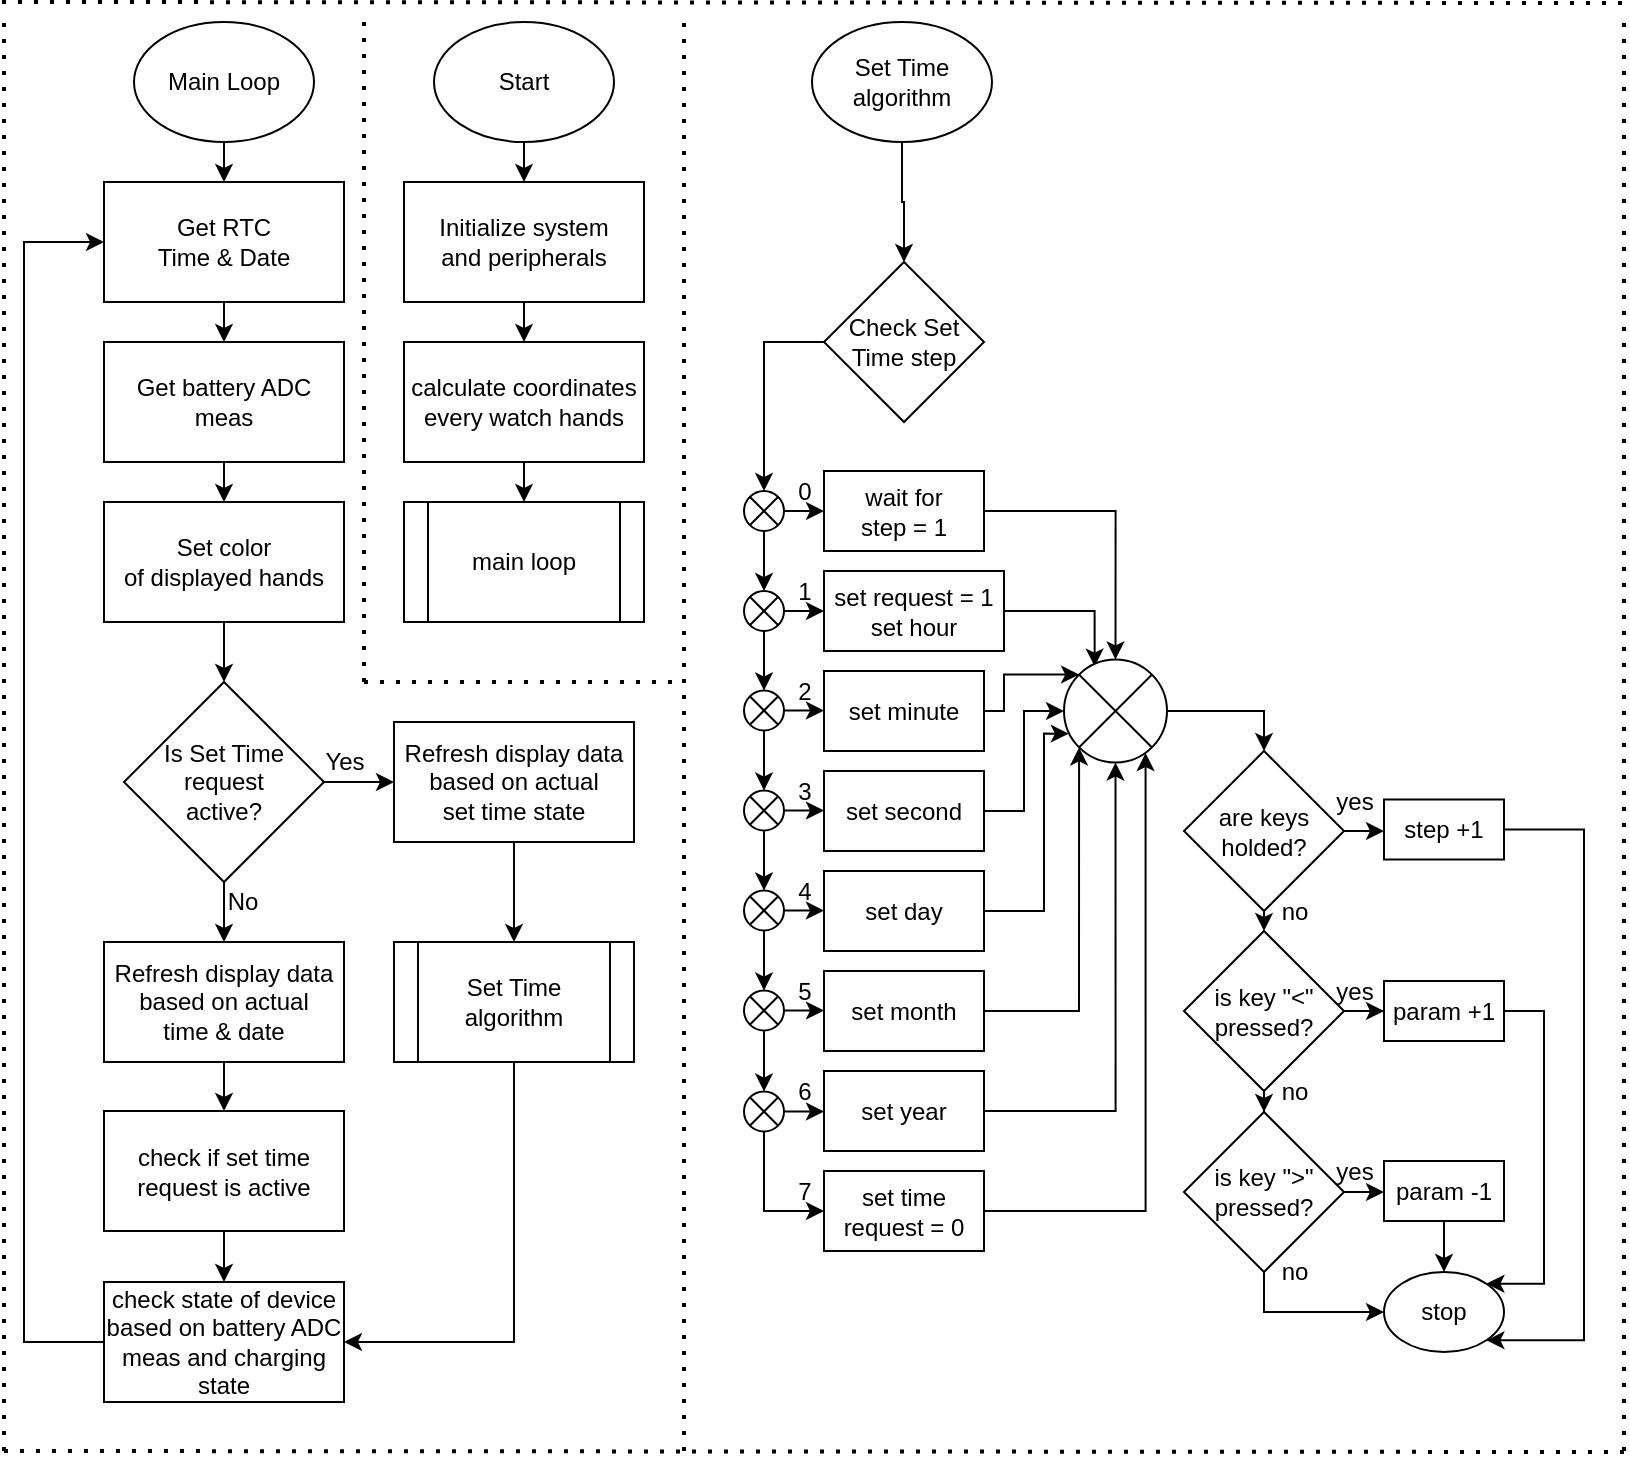 <mxfile version="16.5.1" type="device"><diagram id="OOqzzHUjagd93OrJDa49" name="Strona-1"><mxGraphModel dx="1469" dy="1153" grid="1" gridSize="10" guides="1" tooltips="1" connect="1" arrows="1" fold="1" page="1" pageScale="1" pageWidth="827" pageHeight="1169" math="0" shadow="0"><root><mxCell id="0"/><mxCell id="1" parent="0"/><mxCell id="w37-ykRbsz8MobiA5zW5-9" style="edgeStyle=orthogonalEdgeStyle;rounded=0;orthogonalLoop=1;jettySize=auto;html=1;exitX=0.5;exitY=1;exitDx=0;exitDy=0;entryX=0.5;entryY=0;entryDx=0;entryDy=0;" edge="1" parent="1" source="w37-ykRbsz8MobiA5zW5-1" target="w37-ykRbsz8MobiA5zW5-2"><mxGeometry relative="1" as="geometry"/></mxCell><mxCell id="w37-ykRbsz8MobiA5zW5-1" value="Initialize system&lt;br&gt;and peripherals" style="rounded=0;whiteSpace=wrap;html=1;" vertex="1" parent="1"><mxGeometry x="210" y="120" width="120" height="60" as="geometry"/></mxCell><mxCell id="w37-ykRbsz8MobiA5zW5-10" style="edgeStyle=orthogonalEdgeStyle;rounded=0;orthogonalLoop=1;jettySize=auto;html=1;exitX=0.5;exitY=1;exitDx=0;exitDy=0;entryX=0.5;entryY=0;entryDx=0;entryDy=0;" edge="1" parent="1" source="w37-ykRbsz8MobiA5zW5-2"><mxGeometry relative="1" as="geometry"><mxPoint x="270" y="280" as="targetPoint"/></mxGeometry></mxCell><mxCell id="w37-ykRbsz8MobiA5zW5-2" value="calculate coordinates every watch hands" style="rounded=0;whiteSpace=wrap;html=1;" vertex="1" parent="1"><mxGeometry x="210" y="200" width="120" height="60" as="geometry"/></mxCell><mxCell id="w37-ykRbsz8MobiA5zW5-13" style="edgeStyle=orthogonalEdgeStyle;rounded=0;orthogonalLoop=1;jettySize=auto;html=1;exitX=0.5;exitY=1;exitDx=0;exitDy=0;entryX=0.5;entryY=0;entryDx=0;entryDy=0;" edge="1" parent="1" source="w37-ykRbsz8MobiA5zW5-12" target="w37-ykRbsz8MobiA5zW5-1"><mxGeometry relative="1" as="geometry"/></mxCell><mxCell id="w37-ykRbsz8MobiA5zW5-12" value="Start" style="ellipse;whiteSpace=wrap;html=1;" vertex="1" parent="1"><mxGeometry x="225" y="40" width="90" height="60" as="geometry"/></mxCell><mxCell id="w37-ykRbsz8MobiA5zW5-30" style="edgeStyle=orthogonalEdgeStyle;rounded=0;orthogonalLoop=1;jettySize=auto;html=1;exitX=0.5;exitY=1;exitDx=0;exitDy=0;entryX=0.5;entryY=0;entryDx=0;entryDy=0;" edge="1" parent="1" source="w37-ykRbsz8MobiA5zW5-14" target="w37-ykRbsz8MobiA5zW5-15"><mxGeometry relative="1" as="geometry"/></mxCell><mxCell id="w37-ykRbsz8MobiA5zW5-14" value="Main Loop" style="ellipse;whiteSpace=wrap;html=1;" vertex="1" parent="1"><mxGeometry x="75" y="40" width="90" height="60" as="geometry"/></mxCell><mxCell id="w37-ykRbsz8MobiA5zW5-31" style="edgeStyle=orthogonalEdgeStyle;rounded=0;orthogonalLoop=1;jettySize=auto;html=1;exitX=0.5;exitY=1;exitDx=0;exitDy=0;entryX=0.5;entryY=0;entryDx=0;entryDy=0;" edge="1" parent="1" source="w37-ykRbsz8MobiA5zW5-15" target="w37-ykRbsz8MobiA5zW5-16"><mxGeometry relative="1" as="geometry"/></mxCell><mxCell id="w37-ykRbsz8MobiA5zW5-15" value="Get RTC &lt;br&gt;Time &amp;amp; Date" style="rounded=0;whiteSpace=wrap;html=1;" vertex="1" parent="1"><mxGeometry x="60" y="120" width="120" height="60" as="geometry"/></mxCell><mxCell id="w37-ykRbsz8MobiA5zW5-32" style="edgeStyle=orthogonalEdgeStyle;rounded=0;orthogonalLoop=1;jettySize=auto;html=1;exitX=0.5;exitY=1;exitDx=0;exitDy=0;entryX=0.5;entryY=0;entryDx=0;entryDy=0;" edge="1" parent="1" source="w37-ykRbsz8MobiA5zW5-16" target="w37-ykRbsz8MobiA5zW5-17"><mxGeometry relative="1" as="geometry"/></mxCell><mxCell id="w37-ykRbsz8MobiA5zW5-16" value="Get battery ADC meas" style="rounded=0;whiteSpace=wrap;html=1;" vertex="1" parent="1"><mxGeometry x="60" y="200" width="120" height="60" as="geometry"/></mxCell><mxCell id="w37-ykRbsz8MobiA5zW5-33" style="edgeStyle=orthogonalEdgeStyle;rounded=0;orthogonalLoop=1;jettySize=auto;html=1;exitX=0.5;exitY=1;exitDx=0;exitDy=0;entryX=0.5;entryY=0;entryDx=0;entryDy=0;" edge="1" parent="1" source="w37-ykRbsz8MobiA5zW5-17" target="w37-ykRbsz8MobiA5zW5-20"><mxGeometry relative="1" as="geometry"/></mxCell><mxCell id="w37-ykRbsz8MobiA5zW5-17" value="Set color &lt;br&gt;of displayed hands" style="rounded=0;whiteSpace=wrap;html=1;" vertex="1" parent="1"><mxGeometry x="60" y="280" width="120" height="60" as="geometry"/></mxCell><mxCell id="w37-ykRbsz8MobiA5zW5-34" style="edgeStyle=orthogonalEdgeStyle;rounded=0;orthogonalLoop=1;jettySize=auto;html=1;exitX=1;exitY=0.5;exitDx=0;exitDy=0;" edge="1" parent="1" source="w37-ykRbsz8MobiA5zW5-20" target="w37-ykRbsz8MobiA5zW5-22"><mxGeometry relative="1" as="geometry"/></mxCell><mxCell id="w37-ykRbsz8MobiA5zW5-35" style="edgeStyle=orthogonalEdgeStyle;rounded=0;orthogonalLoop=1;jettySize=auto;html=1;exitX=0.5;exitY=1;exitDx=0;exitDy=0;entryX=0.5;entryY=0;entryDx=0;entryDy=0;" edge="1" parent="1" source="w37-ykRbsz8MobiA5zW5-20" target="w37-ykRbsz8MobiA5zW5-21"><mxGeometry relative="1" as="geometry"/></mxCell><mxCell id="w37-ykRbsz8MobiA5zW5-20" value="Is Set Time request &lt;br&gt;active?" style="rhombus;whiteSpace=wrap;html=1;" vertex="1" parent="1"><mxGeometry x="70" y="370" width="100" height="100" as="geometry"/></mxCell><mxCell id="w37-ykRbsz8MobiA5zW5-43" value="" style="edgeStyle=orthogonalEdgeStyle;rounded=0;orthogonalLoop=1;jettySize=auto;html=1;" edge="1" parent="1" source="w37-ykRbsz8MobiA5zW5-21" target="w37-ykRbsz8MobiA5zW5-42"><mxGeometry relative="1" as="geometry"/></mxCell><mxCell id="w37-ykRbsz8MobiA5zW5-21" value="Refresh display data based on actual &lt;br&gt;time &amp;amp; date" style="rounded=0;whiteSpace=wrap;html=1;" vertex="1" parent="1"><mxGeometry x="60" y="500" width="120" height="60" as="geometry"/></mxCell><mxCell id="w37-ykRbsz8MobiA5zW5-38" style="edgeStyle=orthogonalEdgeStyle;rounded=0;orthogonalLoop=1;jettySize=auto;html=1;exitX=0.5;exitY=1;exitDx=0;exitDy=0;" edge="1" parent="1" source="w37-ykRbsz8MobiA5zW5-22" target="w37-ykRbsz8MobiA5zW5-25"><mxGeometry relative="1" as="geometry"/></mxCell><mxCell id="w37-ykRbsz8MobiA5zW5-22" value="Refresh display data based on actual &lt;br&gt;set time state" style="rounded=0;whiteSpace=wrap;html=1;" vertex="1" parent="1"><mxGeometry x="205" y="390" width="120" height="60" as="geometry"/></mxCell><mxCell id="w37-ykRbsz8MobiA5zW5-23" value="main loop" style="shape=process;whiteSpace=wrap;html=1;backgroundOutline=1;" vertex="1" parent="1"><mxGeometry x="210" y="280" width="120" height="60" as="geometry"/></mxCell><mxCell id="w37-ykRbsz8MobiA5zW5-45" style="edgeStyle=orthogonalEdgeStyle;rounded=0;orthogonalLoop=1;jettySize=auto;html=1;exitX=0.5;exitY=1;exitDx=0;exitDy=0;entryX=1;entryY=0.5;entryDx=0;entryDy=0;" edge="1" parent="1" source="w37-ykRbsz8MobiA5zW5-25" target="w37-ykRbsz8MobiA5zW5-26"><mxGeometry relative="1" as="geometry"/></mxCell><mxCell id="w37-ykRbsz8MobiA5zW5-25" value="Set Time algorithm" style="shape=process;whiteSpace=wrap;html=1;backgroundOutline=1;" vertex="1" parent="1"><mxGeometry x="205" y="500" width="120" height="60" as="geometry"/></mxCell><mxCell id="w37-ykRbsz8MobiA5zW5-46" style="edgeStyle=orthogonalEdgeStyle;rounded=0;orthogonalLoop=1;jettySize=auto;html=1;exitX=0;exitY=0.5;exitDx=0;exitDy=0;entryX=0;entryY=0.5;entryDx=0;entryDy=0;" edge="1" parent="1" source="w37-ykRbsz8MobiA5zW5-26" target="w37-ykRbsz8MobiA5zW5-15"><mxGeometry relative="1" as="geometry"><Array as="points"><mxPoint x="20" y="700"/><mxPoint x="20" y="150"/></Array></mxGeometry></mxCell><mxCell id="w37-ykRbsz8MobiA5zW5-26" value="check state of device based on battery ADC meas and charging state" style="rounded=0;whiteSpace=wrap;html=1;" vertex="1" parent="1"><mxGeometry x="60" y="670" width="120" height="60" as="geometry"/></mxCell><mxCell id="w37-ykRbsz8MobiA5zW5-39" value="No" style="text;html=1;align=center;verticalAlign=middle;resizable=0;points=[];autosize=1;strokeColor=none;fillColor=none;" vertex="1" parent="1"><mxGeometry x="114" y="470" width="30" height="20" as="geometry"/></mxCell><mxCell id="w37-ykRbsz8MobiA5zW5-40" value="Yes" style="text;html=1;align=center;verticalAlign=middle;resizable=0;points=[];autosize=1;strokeColor=none;fillColor=none;" vertex="1" parent="1"><mxGeometry x="160" y="400" width="40" height="20" as="geometry"/></mxCell><mxCell id="w37-ykRbsz8MobiA5zW5-152" style="edgeStyle=orthogonalEdgeStyle;rounded=0;orthogonalLoop=1;jettySize=auto;html=1;exitX=0.5;exitY=1;exitDx=0;exitDy=0;" edge="1" parent="1" source="w37-ykRbsz8MobiA5zW5-41" target="w37-ykRbsz8MobiA5zW5-52"><mxGeometry relative="1" as="geometry"/></mxCell><mxCell id="w37-ykRbsz8MobiA5zW5-41" value="Set Time algorithm" style="ellipse;whiteSpace=wrap;html=1;" vertex="1" parent="1"><mxGeometry x="414" y="40" width="90" height="60" as="geometry"/></mxCell><mxCell id="w37-ykRbsz8MobiA5zW5-44" value="" style="edgeStyle=orthogonalEdgeStyle;rounded=0;orthogonalLoop=1;jettySize=auto;html=1;" edge="1" parent="1" source="w37-ykRbsz8MobiA5zW5-42" target="w37-ykRbsz8MobiA5zW5-26"><mxGeometry relative="1" as="geometry"/></mxCell><mxCell id="w37-ykRbsz8MobiA5zW5-42" value="check if set time request is active" style="rounded=0;whiteSpace=wrap;html=1;" vertex="1" parent="1"><mxGeometry x="60" y="584.5" width="120" height="60" as="geometry"/></mxCell><mxCell id="w37-ykRbsz8MobiA5zW5-146" value="" style="edgeStyle=orthogonalEdgeStyle;rounded=0;orthogonalLoop=1;jettySize=auto;html=1;" edge="1" parent="1" source="w37-ykRbsz8MobiA5zW5-49" target="w37-ykRbsz8MobiA5zW5-143"><mxGeometry relative="1" as="geometry"/></mxCell><mxCell id="w37-ykRbsz8MobiA5zW5-151" style="edgeStyle=orthogonalEdgeStyle;rounded=0;orthogonalLoop=1;jettySize=auto;html=1;exitX=0.5;exitY=1;exitDx=0;exitDy=0;entryX=0.5;entryY=0;entryDx=0;entryDy=0;" edge="1" parent="1" source="w37-ykRbsz8MobiA5zW5-49" target="w37-ykRbsz8MobiA5zW5-50"><mxGeometry relative="1" as="geometry"/></mxCell><mxCell id="w37-ykRbsz8MobiA5zW5-49" value="are keys holded?" style="rhombus;whiteSpace=wrap;html=1;" vertex="1" parent="1"><mxGeometry x="600" y="404.5" width="80" height="80" as="geometry"/></mxCell><mxCell id="w37-ykRbsz8MobiA5zW5-147" value="" style="edgeStyle=orthogonalEdgeStyle;rounded=0;orthogonalLoop=1;jettySize=auto;html=1;" edge="1" parent="1" source="w37-ykRbsz8MobiA5zW5-50" target="w37-ykRbsz8MobiA5zW5-144"><mxGeometry relative="1" as="geometry"/></mxCell><mxCell id="w37-ykRbsz8MobiA5zW5-149" value="" style="edgeStyle=orthogonalEdgeStyle;rounded=0;orthogonalLoop=1;jettySize=auto;html=1;" edge="1" parent="1" source="w37-ykRbsz8MobiA5zW5-50" target="w37-ykRbsz8MobiA5zW5-51"><mxGeometry relative="1" as="geometry"/></mxCell><mxCell id="w37-ykRbsz8MobiA5zW5-50" value="is key &quot;&amp;lt;&quot; pressed?" style="rhombus;whiteSpace=wrap;html=1;" vertex="1" parent="1"><mxGeometry x="600" y="494.5" width="80" height="80" as="geometry"/></mxCell><mxCell id="w37-ykRbsz8MobiA5zW5-167" style="edgeStyle=orthogonalEdgeStyle;rounded=0;orthogonalLoop=1;jettySize=auto;html=1;exitX=0.5;exitY=1;exitDx=0;exitDy=0;" edge="1" parent="1" source="w37-ykRbsz8MobiA5zW5-51" target="w37-ykRbsz8MobiA5zW5-153"><mxGeometry relative="1" as="geometry"/></mxCell><mxCell id="w37-ykRbsz8MobiA5zW5-168" style="edgeStyle=orthogonalEdgeStyle;rounded=0;orthogonalLoop=1;jettySize=auto;html=1;exitX=1;exitY=0.5;exitDx=0;exitDy=0;entryX=0;entryY=0.5;entryDx=0;entryDy=0;" edge="1" parent="1" source="w37-ykRbsz8MobiA5zW5-51" target="w37-ykRbsz8MobiA5zW5-145"><mxGeometry relative="1" as="geometry"/></mxCell><mxCell id="w37-ykRbsz8MobiA5zW5-51" value="is key &quot;&amp;gt;&quot; pressed?" style="rhombus;whiteSpace=wrap;html=1;" vertex="1" parent="1"><mxGeometry x="600" y="585" width="80" height="80" as="geometry"/></mxCell><mxCell id="w37-ykRbsz8MobiA5zW5-78" style="edgeStyle=orthogonalEdgeStyle;rounded=0;orthogonalLoop=1;jettySize=auto;html=1;exitX=0;exitY=0.5;exitDx=0;exitDy=0;entryX=0.5;entryY=0;entryDx=0;entryDy=0;" edge="1" parent="1" source="w37-ykRbsz8MobiA5zW5-52" target="w37-ykRbsz8MobiA5zW5-66"><mxGeometry relative="1" as="geometry"/></mxCell><mxCell id="w37-ykRbsz8MobiA5zW5-52" value="Check Set Time step" style="rhombus;whiteSpace=wrap;html=1;" vertex="1" parent="1"><mxGeometry x="420" y="160" width="80" height="80" as="geometry"/></mxCell><mxCell id="w37-ykRbsz8MobiA5zW5-132" style="edgeStyle=orthogonalEdgeStyle;rounded=0;orthogonalLoop=1;jettySize=auto;html=1;exitX=1;exitY=0.5;exitDx=0;exitDy=0;entryX=0.5;entryY=0;entryDx=0;entryDy=0;" edge="1" parent="1" source="w37-ykRbsz8MobiA5zW5-53" target="w37-ykRbsz8MobiA5zW5-129"><mxGeometry relative="1" as="geometry"/></mxCell><mxCell id="w37-ykRbsz8MobiA5zW5-53" value="wait for &lt;br&gt;step = 1" style="rounded=0;whiteSpace=wrap;html=1;" vertex="1" parent="1"><mxGeometry x="420" y="264.5" width="80" height="40" as="geometry"/></mxCell><mxCell id="w37-ykRbsz8MobiA5zW5-133" style="edgeStyle=orthogonalEdgeStyle;rounded=0;orthogonalLoop=1;jettySize=auto;html=1;exitX=1;exitY=0.5;exitDx=0;exitDy=0;entryX=0.298;entryY=0.069;entryDx=0;entryDy=0;entryPerimeter=0;" edge="1" parent="1" source="w37-ykRbsz8MobiA5zW5-54" target="w37-ykRbsz8MobiA5zW5-129"><mxGeometry relative="1" as="geometry"/></mxCell><mxCell id="w37-ykRbsz8MobiA5zW5-54" value="set request = 1&lt;br&gt;set hour" style="rounded=0;whiteSpace=wrap;html=1;" vertex="1" parent="1"><mxGeometry x="420" y="314.5" width="90" height="40" as="geometry"/></mxCell><mxCell id="w37-ykRbsz8MobiA5zW5-134" style="edgeStyle=orthogonalEdgeStyle;rounded=0;orthogonalLoop=1;jettySize=auto;html=1;exitX=1;exitY=0.5;exitDx=0;exitDy=0;entryX=0;entryY=0;entryDx=0;entryDy=0;" edge="1" parent="1" source="w37-ykRbsz8MobiA5zW5-55" target="w37-ykRbsz8MobiA5zW5-129"><mxGeometry relative="1" as="geometry"><Array as="points"><mxPoint x="510" y="385"/><mxPoint x="510" y="366"/></Array></mxGeometry></mxCell><mxCell id="w37-ykRbsz8MobiA5zW5-55" value="set minute" style="rounded=0;whiteSpace=wrap;html=1;" vertex="1" parent="1"><mxGeometry x="420" y="364.5" width="80" height="40" as="geometry"/></mxCell><mxCell id="w37-ykRbsz8MobiA5zW5-135" style="edgeStyle=orthogonalEdgeStyle;rounded=0;orthogonalLoop=1;jettySize=auto;html=1;exitX=1;exitY=0.5;exitDx=0;exitDy=0;entryX=0;entryY=0.5;entryDx=0;entryDy=0;" edge="1" parent="1" source="w37-ykRbsz8MobiA5zW5-56" target="w37-ykRbsz8MobiA5zW5-129"><mxGeometry relative="1" as="geometry"/></mxCell><mxCell id="w37-ykRbsz8MobiA5zW5-56" value="set second" style="rounded=0;whiteSpace=wrap;html=1;" vertex="1" parent="1"><mxGeometry x="420" y="414.5" width="80" height="40" as="geometry"/></mxCell><mxCell id="w37-ykRbsz8MobiA5zW5-136" style="edgeStyle=orthogonalEdgeStyle;rounded=0;orthogonalLoop=1;jettySize=auto;html=1;exitX=1;exitY=0.5;exitDx=0;exitDy=0;entryX=0.047;entryY=0.72;entryDx=0;entryDy=0;entryPerimeter=0;" edge="1" parent="1" source="w37-ykRbsz8MobiA5zW5-57" target="w37-ykRbsz8MobiA5zW5-129"><mxGeometry relative="1" as="geometry"><Array as="points"><mxPoint x="530" y="485"/><mxPoint x="530" y="396"/></Array></mxGeometry></mxCell><mxCell id="w37-ykRbsz8MobiA5zW5-57" value="set day" style="rounded=0;whiteSpace=wrap;html=1;" vertex="1" parent="1"><mxGeometry x="420" y="464.5" width="80" height="40" as="geometry"/></mxCell><mxCell id="w37-ykRbsz8MobiA5zW5-137" style="edgeStyle=orthogonalEdgeStyle;rounded=0;orthogonalLoop=1;jettySize=auto;html=1;exitX=1;exitY=0.5;exitDx=0;exitDy=0;entryX=0;entryY=1;entryDx=0;entryDy=0;" edge="1" parent="1" source="w37-ykRbsz8MobiA5zW5-58" target="w37-ykRbsz8MobiA5zW5-129"><mxGeometry relative="1" as="geometry"/></mxCell><mxCell id="w37-ykRbsz8MobiA5zW5-58" value="set month" style="rounded=0;whiteSpace=wrap;html=1;" vertex="1" parent="1"><mxGeometry x="420" y="514.5" width="80" height="40" as="geometry"/></mxCell><mxCell id="w37-ykRbsz8MobiA5zW5-141" style="edgeStyle=orthogonalEdgeStyle;rounded=0;orthogonalLoop=1;jettySize=auto;html=1;exitX=1;exitY=0.5;exitDx=0;exitDy=0;entryX=0.5;entryY=1;entryDx=0;entryDy=0;" edge="1" parent="1" source="w37-ykRbsz8MobiA5zW5-59" target="w37-ykRbsz8MobiA5zW5-129"><mxGeometry relative="1" as="geometry"/></mxCell><mxCell id="w37-ykRbsz8MobiA5zW5-59" value="set year" style="rounded=0;whiteSpace=wrap;html=1;" vertex="1" parent="1"><mxGeometry x="420" y="564.5" width="80" height="40" as="geometry"/></mxCell><mxCell id="w37-ykRbsz8MobiA5zW5-139" style="edgeStyle=orthogonalEdgeStyle;rounded=0;orthogonalLoop=1;jettySize=auto;html=1;exitX=1;exitY=0.5;exitDx=0;exitDy=0;entryX=0.792;entryY=0.908;entryDx=0;entryDy=0;entryPerimeter=0;" edge="1" parent="1" source="w37-ykRbsz8MobiA5zW5-60" target="w37-ykRbsz8MobiA5zW5-129"><mxGeometry relative="1" as="geometry"/></mxCell><mxCell id="w37-ykRbsz8MobiA5zW5-60" value="set time request = 0" style="rounded=0;whiteSpace=wrap;html=1;" vertex="1" parent="1"><mxGeometry x="420" y="614.5" width="80" height="40" as="geometry"/></mxCell><mxCell id="w37-ykRbsz8MobiA5zW5-76" style="edgeStyle=orthogonalEdgeStyle;rounded=0;orthogonalLoop=1;jettySize=auto;html=1;exitX=1;exitY=0.5;exitDx=0;exitDy=0;entryX=0;entryY=0.5;entryDx=0;entryDy=0;" edge="1" parent="1" source="w37-ykRbsz8MobiA5zW5-66" target="w37-ykRbsz8MobiA5zW5-53"><mxGeometry relative="1" as="geometry"/></mxCell><mxCell id="w37-ykRbsz8MobiA5zW5-79" style="edgeStyle=orthogonalEdgeStyle;rounded=0;orthogonalLoop=1;jettySize=auto;html=1;exitX=0.5;exitY=1;exitDx=0;exitDy=0;entryX=0.5;entryY=0;entryDx=0;entryDy=0;" edge="1" parent="1" source="w37-ykRbsz8MobiA5zW5-66" target="w37-ykRbsz8MobiA5zW5-73"><mxGeometry relative="1" as="geometry"/></mxCell><mxCell id="w37-ykRbsz8MobiA5zW5-66" value="" style="shape=sumEllipse;perimeter=ellipsePerimeter;whiteSpace=wrap;html=1;backgroundOutline=1;" vertex="1" parent="1"><mxGeometry x="380" y="274.5" width="20" height="20" as="geometry"/></mxCell><mxCell id="w37-ykRbsz8MobiA5zW5-81" style="edgeStyle=orthogonalEdgeStyle;rounded=0;orthogonalLoop=1;jettySize=auto;html=1;exitX=0.5;exitY=1;exitDx=0;exitDy=0;entryX=0.5;entryY=0;entryDx=0;entryDy=0;" edge="1" parent="1" source="w37-ykRbsz8MobiA5zW5-67" target="w37-ykRbsz8MobiA5zW5-68"><mxGeometry relative="1" as="geometry"/></mxCell><mxCell id="w37-ykRbsz8MobiA5zW5-91" style="edgeStyle=orthogonalEdgeStyle;rounded=0;orthogonalLoop=1;jettySize=auto;html=1;exitX=1;exitY=0.5;exitDx=0;exitDy=0;entryX=0;entryY=0.5;entryDx=0;entryDy=0;" edge="1" parent="1" source="w37-ykRbsz8MobiA5zW5-67" target="w37-ykRbsz8MobiA5zW5-55"><mxGeometry relative="1" as="geometry"/></mxCell><mxCell id="w37-ykRbsz8MobiA5zW5-67" value="" style="shape=sumEllipse;perimeter=ellipsePerimeter;whiteSpace=wrap;html=1;backgroundOutline=1;" vertex="1" parent="1"><mxGeometry x="380" y="374.25" width="20" height="20" as="geometry"/></mxCell><mxCell id="w37-ykRbsz8MobiA5zW5-83" style="edgeStyle=orthogonalEdgeStyle;rounded=0;orthogonalLoop=1;jettySize=auto;html=1;exitX=0.5;exitY=1;exitDx=0;exitDy=0;entryX=0.5;entryY=0;entryDx=0;entryDy=0;" edge="1" parent="1" source="w37-ykRbsz8MobiA5zW5-68" target="w37-ykRbsz8MobiA5zW5-69"><mxGeometry relative="1" as="geometry"/></mxCell><mxCell id="w37-ykRbsz8MobiA5zW5-90" style="edgeStyle=orthogonalEdgeStyle;rounded=0;orthogonalLoop=1;jettySize=auto;html=1;exitX=1;exitY=0.5;exitDx=0;exitDy=0;entryX=0;entryY=0.5;entryDx=0;entryDy=0;" edge="1" parent="1" source="w37-ykRbsz8MobiA5zW5-68" target="w37-ykRbsz8MobiA5zW5-56"><mxGeometry relative="1" as="geometry"/></mxCell><mxCell id="w37-ykRbsz8MobiA5zW5-68" value="" style="shape=sumEllipse;perimeter=ellipsePerimeter;whiteSpace=wrap;html=1;backgroundOutline=1;" vertex="1" parent="1"><mxGeometry x="380" y="424.25" width="20" height="20" as="geometry"/></mxCell><mxCell id="w37-ykRbsz8MobiA5zW5-84" style="edgeStyle=orthogonalEdgeStyle;rounded=0;orthogonalLoop=1;jettySize=auto;html=1;exitX=0.5;exitY=1;exitDx=0;exitDy=0;entryX=0.5;entryY=0;entryDx=0;entryDy=0;" edge="1" parent="1" source="w37-ykRbsz8MobiA5zW5-69" target="w37-ykRbsz8MobiA5zW5-70"><mxGeometry relative="1" as="geometry"/></mxCell><mxCell id="w37-ykRbsz8MobiA5zW5-89" style="edgeStyle=orthogonalEdgeStyle;rounded=0;orthogonalLoop=1;jettySize=auto;html=1;exitX=1;exitY=0.5;exitDx=0;exitDy=0;entryX=0;entryY=0.5;entryDx=0;entryDy=0;" edge="1" parent="1" source="w37-ykRbsz8MobiA5zW5-69" target="w37-ykRbsz8MobiA5zW5-57"><mxGeometry relative="1" as="geometry"/></mxCell><mxCell id="w37-ykRbsz8MobiA5zW5-69" value="" style="shape=sumEllipse;perimeter=ellipsePerimeter;whiteSpace=wrap;html=1;backgroundOutline=1;" vertex="1" parent="1"><mxGeometry x="380" y="474.25" width="20" height="20" as="geometry"/></mxCell><mxCell id="w37-ykRbsz8MobiA5zW5-85" style="edgeStyle=orthogonalEdgeStyle;rounded=0;orthogonalLoop=1;jettySize=auto;html=1;exitX=0.5;exitY=1;exitDx=0;exitDy=0;entryX=0.5;entryY=0;entryDx=0;entryDy=0;" edge="1" parent="1" source="w37-ykRbsz8MobiA5zW5-70" target="w37-ykRbsz8MobiA5zW5-71"><mxGeometry relative="1" as="geometry"/></mxCell><mxCell id="w37-ykRbsz8MobiA5zW5-88" style="edgeStyle=orthogonalEdgeStyle;rounded=0;orthogonalLoop=1;jettySize=auto;html=1;exitX=1;exitY=0.5;exitDx=0;exitDy=0;entryX=0;entryY=0.5;entryDx=0;entryDy=0;" edge="1" parent="1" source="w37-ykRbsz8MobiA5zW5-70" target="w37-ykRbsz8MobiA5zW5-58"><mxGeometry relative="1" as="geometry"/></mxCell><mxCell id="w37-ykRbsz8MobiA5zW5-70" value="" style="shape=sumEllipse;perimeter=ellipsePerimeter;whiteSpace=wrap;html=1;backgroundOutline=1;" vertex="1" parent="1"><mxGeometry x="380" y="524.25" width="20" height="20" as="geometry"/></mxCell><mxCell id="w37-ykRbsz8MobiA5zW5-86" style="edgeStyle=orthogonalEdgeStyle;rounded=0;orthogonalLoop=1;jettySize=auto;html=1;exitX=0.5;exitY=1;exitDx=0;exitDy=0;entryX=0;entryY=0.5;entryDx=0;entryDy=0;" edge="1" parent="1" source="w37-ykRbsz8MobiA5zW5-71" target="w37-ykRbsz8MobiA5zW5-60"><mxGeometry relative="1" as="geometry"/></mxCell><mxCell id="w37-ykRbsz8MobiA5zW5-87" style="edgeStyle=orthogonalEdgeStyle;rounded=0;orthogonalLoop=1;jettySize=auto;html=1;exitX=1;exitY=0.5;exitDx=0;exitDy=0;" edge="1" parent="1" source="w37-ykRbsz8MobiA5zW5-71" target="w37-ykRbsz8MobiA5zW5-59"><mxGeometry relative="1" as="geometry"/></mxCell><mxCell id="w37-ykRbsz8MobiA5zW5-71" value="" style="shape=sumEllipse;perimeter=ellipsePerimeter;whiteSpace=wrap;html=1;backgroundOutline=1;" vertex="1" parent="1"><mxGeometry x="380" y="574.75" width="20" height="20" as="geometry"/></mxCell><mxCell id="w37-ykRbsz8MobiA5zW5-77" style="edgeStyle=orthogonalEdgeStyle;rounded=0;orthogonalLoop=1;jettySize=auto;html=1;exitX=1;exitY=0.5;exitDx=0;exitDy=0;entryX=0;entryY=0.5;entryDx=0;entryDy=0;" edge="1" parent="1" source="w37-ykRbsz8MobiA5zW5-73" target="w37-ykRbsz8MobiA5zW5-54"><mxGeometry relative="1" as="geometry"/></mxCell><mxCell id="w37-ykRbsz8MobiA5zW5-80" style="edgeStyle=orthogonalEdgeStyle;rounded=0;orthogonalLoop=1;jettySize=auto;html=1;exitX=0.5;exitY=1;exitDx=0;exitDy=0;entryX=0.5;entryY=0;entryDx=0;entryDy=0;" edge="1" parent="1" source="w37-ykRbsz8MobiA5zW5-73" target="w37-ykRbsz8MobiA5zW5-67"><mxGeometry relative="1" as="geometry"/></mxCell><mxCell id="w37-ykRbsz8MobiA5zW5-73" value="" style="shape=sumEllipse;perimeter=ellipsePerimeter;whiteSpace=wrap;html=1;backgroundOutline=1;" vertex="1" parent="1"><mxGeometry x="380" y="324.5" width="20" height="20" as="geometry"/></mxCell><mxCell id="w37-ykRbsz8MobiA5zW5-92" value="0" style="text;html=1;align=center;verticalAlign=middle;resizable=0;points=[];autosize=1;strokeColor=none;fillColor=none;" vertex="1" parent="1"><mxGeometry x="400" y="264.5" width="20" height="20" as="geometry"/></mxCell><mxCell id="w37-ykRbsz8MobiA5zW5-93" value="1" style="text;html=1;align=center;verticalAlign=middle;resizable=0;points=[];autosize=1;strokeColor=none;fillColor=none;" vertex="1" parent="1"><mxGeometry x="400" y="314.5" width="20" height="20" as="geometry"/></mxCell><mxCell id="w37-ykRbsz8MobiA5zW5-94" value="2" style="text;html=1;align=center;verticalAlign=middle;resizable=0;points=[];autosize=1;strokeColor=none;fillColor=none;" vertex="1" parent="1"><mxGeometry x="400" y="364.5" width="20" height="20" as="geometry"/></mxCell><mxCell id="w37-ykRbsz8MobiA5zW5-95" value="3" style="text;html=1;align=center;verticalAlign=middle;resizable=0;points=[];autosize=1;strokeColor=none;fillColor=none;" vertex="1" parent="1"><mxGeometry x="400" y="414.5" width="20" height="20" as="geometry"/></mxCell><mxCell id="w37-ykRbsz8MobiA5zW5-96" value="4" style="text;html=1;align=center;verticalAlign=middle;resizable=0;points=[];autosize=1;strokeColor=none;fillColor=none;" vertex="1" parent="1"><mxGeometry x="400" y="464.5" width="20" height="20" as="geometry"/></mxCell><mxCell id="w37-ykRbsz8MobiA5zW5-97" value="5" style="text;html=1;align=center;verticalAlign=middle;resizable=0;points=[];autosize=1;strokeColor=none;fillColor=none;" vertex="1" parent="1"><mxGeometry x="400" y="514.5" width="20" height="20" as="geometry"/></mxCell><mxCell id="w37-ykRbsz8MobiA5zW5-98" value="6" style="text;html=1;align=center;verticalAlign=middle;resizable=0;points=[];autosize=1;strokeColor=none;fillColor=none;" vertex="1" parent="1"><mxGeometry x="400" y="564.5" width="20" height="20" as="geometry"/></mxCell><mxCell id="w37-ykRbsz8MobiA5zW5-99" value="7" style="text;html=1;align=center;verticalAlign=middle;resizable=0;points=[];autosize=1;strokeColor=none;fillColor=none;" vertex="1" parent="1"><mxGeometry x="400" y="614.5" width="20" height="20" as="geometry"/></mxCell><mxCell id="w37-ykRbsz8MobiA5zW5-142" style="edgeStyle=orthogonalEdgeStyle;rounded=0;orthogonalLoop=1;jettySize=auto;html=1;exitX=1;exitY=0.5;exitDx=0;exitDy=0;entryX=0.5;entryY=0;entryDx=0;entryDy=0;" edge="1" parent="1" source="w37-ykRbsz8MobiA5zW5-129" target="w37-ykRbsz8MobiA5zW5-49"><mxGeometry relative="1" as="geometry"/></mxCell><mxCell id="w37-ykRbsz8MobiA5zW5-129" value="" style="shape=sumEllipse;perimeter=ellipsePerimeter;whiteSpace=wrap;html=1;backgroundOutline=1;" vertex="1" parent="1"><mxGeometry x="540" y="358.75" width="51.5" height="51.5" as="geometry"/></mxCell><mxCell id="w37-ykRbsz8MobiA5zW5-156" style="edgeStyle=orthogonalEdgeStyle;rounded=0;orthogonalLoop=1;jettySize=auto;html=1;exitX=1;exitY=0.5;exitDx=0;exitDy=0;entryX=1;entryY=1;entryDx=0;entryDy=0;" edge="1" parent="1" source="w37-ykRbsz8MobiA5zW5-143" target="w37-ykRbsz8MobiA5zW5-153"><mxGeometry relative="1" as="geometry"><Array as="points"><mxPoint x="800" y="444"/><mxPoint x="800" y="699"/></Array></mxGeometry></mxCell><mxCell id="w37-ykRbsz8MobiA5zW5-143" value="step +1" style="rounded=0;whiteSpace=wrap;html=1;" vertex="1" parent="1"><mxGeometry x="700" y="428.75" width="60" height="30" as="geometry"/></mxCell><mxCell id="w37-ykRbsz8MobiA5zW5-155" style="edgeStyle=orthogonalEdgeStyle;rounded=0;orthogonalLoop=1;jettySize=auto;html=1;exitX=1;exitY=0.5;exitDx=0;exitDy=0;entryX=1;entryY=0;entryDx=0;entryDy=0;" edge="1" parent="1" source="w37-ykRbsz8MobiA5zW5-144" target="w37-ykRbsz8MobiA5zW5-153"><mxGeometry relative="1" as="geometry"><Array as="points"><mxPoint x="780" y="535"/><mxPoint x="780" y="671"/></Array></mxGeometry></mxCell><mxCell id="w37-ykRbsz8MobiA5zW5-144" value="param +1" style="rounded=0;whiteSpace=wrap;html=1;" vertex="1" parent="1"><mxGeometry x="700" y="519.5" width="60" height="30" as="geometry"/></mxCell><mxCell id="w37-ykRbsz8MobiA5zW5-154" style="edgeStyle=orthogonalEdgeStyle;rounded=0;orthogonalLoop=1;jettySize=auto;html=1;exitX=0.5;exitY=1;exitDx=0;exitDy=0;" edge="1" parent="1" source="w37-ykRbsz8MobiA5zW5-145" target="w37-ykRbsz8MobiA5zW5-153"><mxGeometry relative="1" as="geometry"/></mxCell><mxCell id="w37-ykRbsz8MobiA5zW5-145" value="param -1" style="rounded=0;whiteSpace=wrap;html=1;" vertex="1" parent="1"><mxGeometry x="700" y="609.5" width="60" height="30" as="geometry"/></mxCell><mxCell id="w37-ykRbsz8MobiA5zW5-153" value="stop" style="ellipse;whiteSpace=wrap;html=1;" vertex="1" parent="1"><mxGeometry x="700" y="665" width="60" height="40" as="geometry"/></mxCell><mxCell id="w37-ykRbsz8MobiA5zW5-158" value="" style="endArrow=none;dashed=1;html=1;dashPattern=1 3;strokeWidth=2;rounded=0;" edge="1" parent="1"><mxGeometry width="50" height="50" relative="1" as="geometry"><mxPoint x="350" y="754.5" as="sourcePoint"/><mxPoint x="350" y="34.5" as="targetPoint"/></mxGeometry></mxCell><mxCell id="w37-ykRbsz8MobiA5zW5-159" value="" style="endArrow=none;dashed=1;html=1;dashPattern=1 3;strokeWidth=2;rounded=0;" edge="1" parent="1"><mxGeometry width="50" height="50" relative="1" as="geometry"><mxPoint x="190" y="370" as="sourcePoint"/><mxPoint x="190" y="34.5" as="targetPoint"/></mxGeometry></mxCell><mxCell id="w37-ykRbsz8MobiA5zW5-160" value="" style="endArrow=none;dashed=1;html=1;dashPattern=1 3;strokeWidth=2;rounded=0;" edge="1" parent="1"><mxGeometry width="50" height="50" relative="1" as="geometry"><mxPoint x="190" y="370" as="sourcePoint"/><mxPoint x="350" y="370" as="targetPoint"/></mxGeometry></mxCell><mxCell id="w37-ykRbsz8MobiA5zW5-161" value="" style="endArrow=none;dashed=1;html=1;dashPattern=1 3;strokeWidth=2;rounded=0;" edge="1" parent="1"><mxGeometry width="50" height="50" relative="1" as="geometry"><mxPoint x="820" y="754.5" as="sourcePoint"/><mxPoint x="820" y="34.5" as="targetPoint"/></mxGeometry></mxCell><mxCell id="w37-ykRbsz8MobiA5zW5-162" value="" style="endArrow=none;dashed=1;html=1;dashPattern=1 3;strokeWidth=2;rounded=0;" edge="1" parent="1"><mxGeometry width="50" height="50" relative="1" as="geometry"><mxPoint x="10" y="754.5" as="sourcePoint"/><mxPoint x="10" y="34.5" as="targetPoint"/></mxGeometry></mxCell><mxCell id="w37-ykRbsz8MobiA5zW5-163" value="" style="endArrow=none;dashed=1;html=1;dashPattern=1 3;strokeWidth=2;rounded=0;" edge="1" parent="1"><mxGeometry width="50" height="50" relative="1" as="geometry"><mxPoint x="10" y="754.5" as="sourcePoint"/><mxPoint x="820" y="755" as="targetPoint"/></mxGeometry></mxCell><mxCell id="w37-ykRbsz8MobiA5zW5-164" value="" style="endArrow=none;dashed=1;html=1;dashPattern=1 3;strokeWidth=2;rounded=0;" edge="1" parent="1"><mxGeometry width="50" height="50" relative="1" as="geometry"><mxPoint x="9" y="30" as="sourcePoint"/><mxPoint x="819" y="30.5" as="targetPoint"/></mxGeometry></mxCell><mxCell id="w37-ykRbsz8MobiA5zW5-165" value="no" style="text;html=1;align=center;verticalAlign=middle;resizable=0;points=[];autosize=1;strokeColor=none;fillColor=none;" vertex="1" parent="1"><mxGeometry x="640" y="474.5" width="30" height="20" as="geometry"/></mxCell><mxCell id="w37-ykRbsz8MobiA5zW5-166" value="yes" style="text;html=1;align=center;verticalAlign=middle;resizable=0;points=[];autosize=1;strokeColor=none;fillColor=none;" vertex="1" parent="1"><mxGeometry x="670" y="420" width="30" height="20" as="geometry"/></mxCell><mxCell id="w37-ykRbsz8MobiA5zW5-169" value="yes" style="text;html=1;align=center;verticalAlign=middle;resizable=0;points=[];autosize=1;strokeColor=none;fillColor=none;" vertex="1" parent="1"><mxGeometry x="670" y="514.5" width="30" height="20" as="geometry"/></mxCell><mxCell id="w37-ykRbsz8MobiA5zW5-170" value="yes" style="text;html=1;align=center;verticalAlign=middle;resizable=0;points=[];autosize=1;strokeColor=none;fillColor=none;" vertex="1" parent="1"><mxGeometry x="670" y="604.5" width="30" height="20" as="geometry"/></mxCell><mxCell id="w37-ykRbsz8MobiA5zW5-171" value="no" style="text;html=1;align=center;verticalAlign=middle;resizable=0;points=[];autosize=1;strokeColor=none;fillColor=none;" vertex="1" parent="1"><mxGeometry x="640" y="654.5" width="30" height="20" as="geometry"/></mxCell><mxCell id="w37-ykRbsz8MobiA5zW5-172" value="no" style="text;html=1;align=center;verticalAlign=middle;resizable=0;points=[];autosize=1;strokeColor=none;fillColor=none;" vertex="1" parent="1"><mxGeometry x="640" y="565" width="30" height="20" as="geometry"/></mxCell></root></mxGraphModel></diagram></mxfile>
